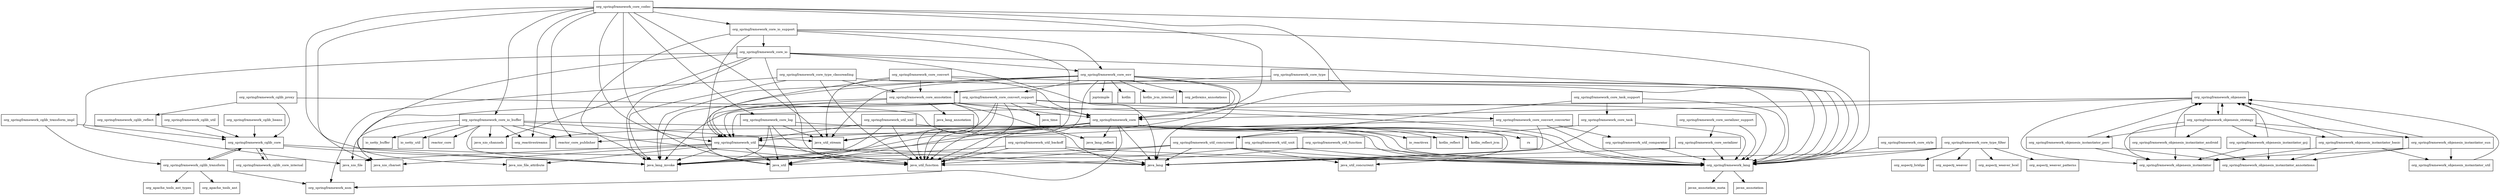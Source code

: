 digraph spring_core_5_1_0_RELEASE_package_dependencies {
  node [shape = box, fontsize=10.0];
  org_springframework_cglib_beans -> org_springframework_cglib_core;
  org_springframework_cglib_core -> java_lang;
  org_springframework_cglib_core -> java_lang_invoke;
  org_springframework_cglib_core -> org_springframework_cglib_core_internal;
  org_springframework_cglib_core -> org_springframework_cglib_transform;
  org_springframework_cglib_core_internal -> org_springframework_cglib_core;
  org_springframework_cglib_proxy -> java_lang;
  org_springframework_cglib_proxy -> org_springframework_cglib_core;
  org_springframework_cglib_proxy -> org_springframework_cglib_reflect;
  org_springframework_cglib_reflect -> org_springframework_cglib_core;
  org_springframework_cglib_transform -> org_apache_tools_ant;
  org_springframework_cglib_transform -> org_apache_tools_ant_types;
  org_springframework_cglib_transform -> org_springframework_asm;
  org_springframework_cglib_transform -> org_springframework_cglib_core;
  org_springframework_cglib_transform_impl -> org_springframework_cglib_core;
  org_springframework_cglib_transform_impl -> org_springframework_cglib_transform;
  org_springframework_cglib_util -> org_springframework_cglib_core;
  org_springframework_core -> io_reactivex;
  org_springframework_core -> java_lang;
  org_springframework_core -> java_lang_invoke;
  org_springframework_core -> java_lang_reflect;
  org_springframework_core -> java_util;
  org_springframework_core -> java_util_concurrent;
  org_springframework_core -> java_util_function;
  org_springframework_core -> java_util_stream;
  org_springframework_core -> kotlin_reflect;
  org_springframework_core -> kotlin_reflect_jvm;
  org_springframework_core -> org_reactivestreams;
  org_springframework_core -> org_springframework_asm;
  org_springframework_core -> org_springframework_lang;
  org_springframework_core -> org_springframework_util;
  org_springframework_core -> reactor_core_publisher;
  org_springframework_core -> rx;
  org_springframework_core_annotation -> java_lang_annotation;
  org_springframework_core_annotation -> java_lang_invoke;
  org_springframework_core_annotation -> java_lang_reflect;
  org_springframework_core_annotation -> java_util_function;
  org_springframework_core_annotation -> org_springframework_core;
  org_springframework_core_annotation -> org_springframework_lang;
  org_springframework_core_annotation -> org_springframework_util;
  org_springframework_core_codec -> java_lang_invoke;
  org_springframework_core_codec -> java_nio_charset;
  org_springframework_core_codec -> java_util;
  org_springframework_core_codec -> java_util_function;
  org_springframework_core_codec -> java_util_stream;
  org_springframework_core_codec -> org_reactivestreams;
  org_springframework_core_codec -> org_springframework_core;
  org_springframework_core_codec -> org_springframework_core_io_buffer;
  org_springframework_core_codec -> org_springframework_core_io_support;
  org_springframework_core_codec -> org_springframework_core_log;
  org_springframework_core_codec -> org_springframework_lang;
  org_springframework_core_codec -> org_springframework_util;
  org_springframework_core_codec -> reactor_core_publisher;
  org_springframework_core_convert -> java_util_stream;
  org_springframework_core_convert -> org_springframework_core;
  org_springframework_core_convert -> org_springframework_core_annotation;
  org_springframework_core_convert -> org_springframework_lang;
  org_springframework_core_convert -> org_springframework_util;
  org_springframework_core_convert_converter -> java_lang;
  org_springframework_core_convert_converter -> java_lang_invoke;
  org_springframework_core_convert_converter -> org_springframework_lang;
  org_springframework_core_convert_converter -> org_springframework_util_comparator;
  org_springframework_core_convert_support -> java_lang_invoke;
  org_springframework_core_convert_support -> java_nio_charset;
  org_springframework_core_convert_support -> java_time;
  org_springframework_core_convert_support -> java_util;
  org_springframework_core_convert_support -> java_util_function;
  org_springframework_core_convert_support -> java_util_stream;
  org_springframework_core_convert_support -> org_springframework_core;
  org_springframework_core_convert_support -> org_springframework_core_convert_converter;
  org_springframework_core_convert_support -> org_springframework_lang;
  org_springframework_core_convert_support -> org_springframework_util;
  org_springframework_core_env -> java_lang;
  org_springframework_core_env -> java_lang_invoke;
  org_springframework_core_env -> java_util;
  org_springframework_core_env -> java_util_function;
  org_springframework_core_env -> java_util_stream;
  org_springframework_core_env -> joptsimple;
  org_springframework_core_env -> kotlin;
  org_springframework_core_env -> kotlin_jvm_internal;
  org_springframework_core_env -> org_jetbrains_annotations;
  org_springframework_core_env -> org_springframework_core;
  org_springframework_core_env -> org_springframework_core_convert_support;
  org_springframework_core_env -> org_springframework_lang;
  org_springframework_core_io -> java_lang;
  org_springframework_core_io -> java_lang_invoke;
  org_springframework_core_io -> java_nio_channels;
  org_springframework_core_io -> java_nio_file;
  org_springframework_core_io -> java_nio_file_attribute;
  org_springframework_core_io -> java_util_function;
  org_springframework_core_io -> org_springframework_core_env;
  org_springframework_core_io -> org_springframework_lang;
  org_springframework_core_io_buffer -> io_netty_buffer;
  org_springframework_core_io_buffer -> io_netty_util;
  org_springframework_core_io_buffer -> java_lang_invoke;
  org_springframework_core_io_buffer -> java_nio_channels;
  org_springframework_core_io_buffer -> java_nio_file;
  org_springframework_core_io_buffer -> java_util_function;
  org_springframework_core_io_buffer -> java_util_stream;
  org_springframework_core_io_buffer -> org_reactivestreams;
  org_springframework_core_io_buffer -> org_springframework_lang;
  org_springframework_core_io_buffer -> reactor_core;
  org_springframework_core_io_buffer -> reactor_core_publisher;
  org_springframework_core_io_support -> java_lang_invoke;
  org_springframework_core_io_support -> java_util_function;
  org_springframework_core_io_support -> org_springframework_core_env;
  org_springframework_core_io_support -> org_springframework_core_io;
  org_springframework_core_io_support -> org_springframework_lang;
  org_springframework_core_io_support -> org_springframework_util;
  org_springframework_core_log -> java_lang_invoke;
  org_springframework_core_log -> java_util;
  org_springframework_core_log -> java_util_function;
  org_springframework_core_log -> java_util_stream;
  org_springframework_core_log -> org_springframework_lang;
  org_springframework_core_serializer -> java_lang;
  org_springframework_core_serializer -> org_springframework_lang;
  org_springframework_core_serializer_support -> org_springframework_core_serializer;
  org_springframework_core_serializer_support -> org_springframework_lang;
  org_springframework_core_style -> org_springframework_lang;
  org_springframework_core_task -> java_lang;
  org_springframework_core_task -> org_springframework_lang;
  org_springframework_core_task -> org_springframework_util_concurrent;
  org_springframework_core_task_support -> org_springframework_core_task;
  org_springframework_core_task_support -> org_springframework_lang;
  org_springframework_core_task_support -> org_springframework_util_concurrent;
  org_springframework_core_type -> org_springframework_core_annotation;
  org_springframework_core_type -> org_springframework_lang;
  org_springframework_core_type_classreading -> java_lang_invoke;
  org_springframework_core_type_classreading -> java_util_function;
  org_springframework_core_type_classreading -> org_springframework_asm;
  org_springframework_core_type_classreading -> org_springframework_core_annotation;
  org_springframework_core_type_classreading -> org_springframework_lang;
  org_springframework_core_type_filter -> java_lang;
  org_springframework_core_type_filter -> org_aspectj_bridge;
  org_springframework_core_type_filter -> org_aspectj_weaver;
  org_springframework_core_type_filter -> org_aspectj_weaver_bcel;
  org_springframework_core_type_filter -> org_aspectj_weaver_patterns;
  org_springframework_core_type_filter -> org_springframework_lang;
  org_springframework_lang -> javax_annotation;
  org_springframework_lang -> javax_annotation_meta;
  org_springframework_objenesis -> org_springframework_core;
  org_springframework_objenesis -> org_springframework_objenesis_instantiator;
  org_springframework_objenesis -> org_springframework_objenesis_strategy;
  org_springframework_objenesis -> org_springframework_util;
  org_springframework_objenesis_instantiator_android -> org_springframework_objenesis;
  org_springframework_objenesis_instantiator_android -> org_springframework_objenesis_instantiator;
  org_springframework_objenesis_instantiator_android -> org_springframework_objenesis_instantiator_annotations;
  org_springframework_objenesis_instantiator_basic -> org_springframework_objenesis;
  org_springframework_objenesis_instantiator_basic -> org_springframework_objenesis_instantiator;
  org_springframework_objenesis_instantiator_basic -> org_springframework_objenesis_instantiator_annotations;
  org_springframework_objenesis_instantiator_basic -> org_springframework_objenesis_instantiator_util;
  org_springframework_objenesis_instantiator_gcj -> org_springframework_objenesis;
  org_springframework_objenesis_instantiator_gcj -> org_springframework_objenesis_instantiator;
  org_springframework_objenesis_instantiator_gcj -> org_springframework_objenesis_instantiator_annotations;
  org_springframework_objenesis_instantiator_perc -> org_springframework_objenesis;
  org_springframework_objenesis_instantiator_perc -> org_springframework_objenesis_instantiator;
  org_springframework_objenesis_instantiator_perc -> org_springframework_objenesis_instantiator_annotations;
  org_springframework_objenesis_instantiator_sun -> org_springframework_objenesis;
  org_springframework_objenesis_instantiator_sun -> org_springframework_objenesis_instantiator;
  org_springframework_objenesis_instantiator_sun -> org_springframework_objenesis_instantiator_annotations;
  org_springframework_objenesis_instantiator_sun -> org_springframework_objenesis_instantiator_util;
  org_springframework_objenesis_instantiator_util -> org_springframework_objenesis;
  org_springframework_objenesis_strategy -> org_springframework_objenesis;
  org_springframework_objenesis_strategy -> org_springframework_objenesis_instantiator;
  org_springframework_objenesis_strategy -> org_springframework_objenesis_instantiator_android;
  org_springframework_objenesis_strategy -> org_springframework_objenesis_instantiator_basic;
  org_springframework_objenesis_strategy -> org_springframework_objenesis_instantiator_gcj;
  org_springframework_objenesis_strategy -> org_springframework_objenesis_instantiator_perc;
  org_springframework_objenesis_strategy -> org_springframework_objenesis_instantiator_sun;
  org_springframework_util -> java_lang;
  org_springframework_util -> java_lang_invoke;
  org_springframework_util -> java_nio_charset;
  org_springframework_util -> java_nio_file;
  org_springframework_util -> java_nio_file_attribute;
  org_springframework_util -> java_util;
  org_springframework_util -> java_util_function;
  org_springframework_util -> org_springframework_lang;
  org_springframework_util_backoff -> java_lang;
  org_springframework_util_backoff -> java_lang_invoke;
  org_springframework_util_backoff -> java_util_function;
  org_springframework_util_backoff -> org_springframework_lang;
  org_springframework_util_comparator -> org_springframework_lang;
  org_springframework_util_concurrent -> java_lang;
  org_springframework_util_concurrent -> java_lang_invoke;
  org_springframework_util_concurrent -> java_util_concurrent;
  org_springframework_util_concurrent -> java_util_function;
  org_springframework_util_concurrent -> org_springframework_lang;
  org_springframework_util_function -> java_util_function;
  org_springframework_util_function -> org_springframework_lang;
  org_springframework_util_unit -> java_util;
  org_springframework_util_unit -> org_springframework_lang;
  org_springframework_util_xml -> java_lang_invoke;
  org_springframework_util_xml -> java_util_function;
  org_springframework_util_xml -> org_springframework_lang;
  org_springframework_util_xml -> org_springframework_util;
}
